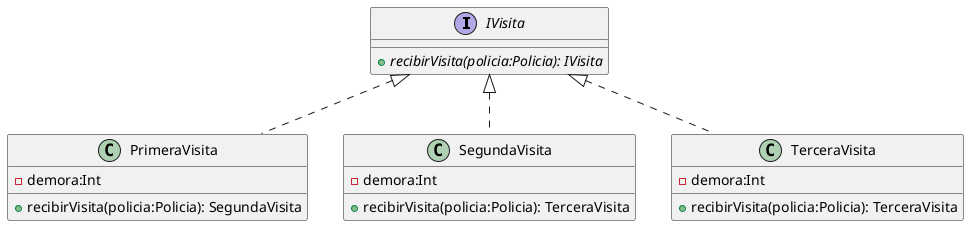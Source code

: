 @startuml

    interface IVisita
    {
        + {abstract} recibirVisita(policia:Policia): IVisita
    }
    class PrimeraVisita
    {
        - demora:Int
        + recibirVisita(policia:Policia): SegundaVisita
    }
    class SegundaVisita
    {
        - demora:Int
        + recibirVisita(policia:Policia): TerceraVisita
    }
    class TerceraVisita
    {
        - demora:Int
        + recibirVisita(policia:Policia): TerceraVisita
    }


    IVisita <|..SegundaVisita
    IVisita <|..TerceraVisita
    IVisita <|..PrimeraVisita
@enduml